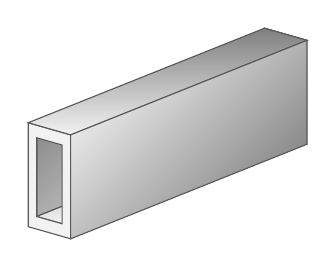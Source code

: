 \begin{tikzpicture}
\begin{scope}[rotate around y=-30,scale=0.4]
\coordinate (P1) at (0,0,9);
\coordinate (P2) at (2,0,9);
\coordinate (P3) at (2,0.4,9);
\coordinate (P4) at (1.6,0.4,9);
\coordinate (P5) at (1.6,2.9,9);
\coordinate (P6) at (2,2.9,9);
\coordinate (P7) at (2,3.3,9);
\coordinate (P8) at (0,3.3,9);
\coordinate (P9) at (0,2.9,9);
\coordinate (P10) at (0.4,2.9,9);
\coordinate (P11) at (0.4,0.4,9);
\coordinate (P12) at (0,0.4,9);

\coordinate (Q1) at (0,0,0);
\coordinate (Q2) at (2,0,0);
\coordinate (Q3) at (2,0.4,0);
\coordinate (Q4) at (1.6,0.4,0);
\coordinate (Q5) at (1.6,2.9,0);
\coordinate (Q6) at (2,2.9,0);
\coordinate (Q7) at (2,3.3,0);
\coordinate (Q8) at (0,3.3,0);
\coordinate (Q9) at (0,2.9,0);
\coordinate (Q10) at (0.4,2.9,0);
\coordinate (Q11) at (0.4,0.4,0);
\coordinate (Q12) at (0,0.4,0);

\draw[gray!70!black,fill=gray!10] (Q1) -- (Q2) -- (Q7) -- (Q8) -- cycle (Q11) -- (Q4) -- (Q5) --(Q10) -- cycle;
\filldraw[draw=gray!70!black,top color=gray,bottom color=gray!10,shading=axis] (Q1) -- (Q2) -- (Q7) -- (Q8) -- cycle (Q11) -- (Q4) -- (Q5) --(Q10) -- cycle;

\filldraw[draw=gray!70!black,top color=gray,bottom color=gray!10,shading=axis,shading angle=45] (P11) -- (Q11) -- (Q10) -- (P10) -- cycle;
\filldraw[draw=gray!70!black,top color=gray,bottom color=gray!10,shading=axis] (P11) -- (Q11) -- (Q4) -- (P4) -- cycle;

\draw[gray!70!black,fill=gray!10] (P1) -- (P2) -- (P7) -- (P8) -- cycle (P11) -- (P10) -- (P5) --(P4) -- cycle;

\filldraw[draw=gray!70!black,top color=gray,bottom color=gray!10,shading=axis] (P7) -- (Q7) -- (Q8) -- (P8) --cycle;
\filldraw[draw=gray!70!black,right color=gray,left color=gray!10,shading=axis,shading angle=45] (P2) -- (Q2) -- (Q7) -- (P7) --cycle;

\end{scope}
\end{tikzpicture}